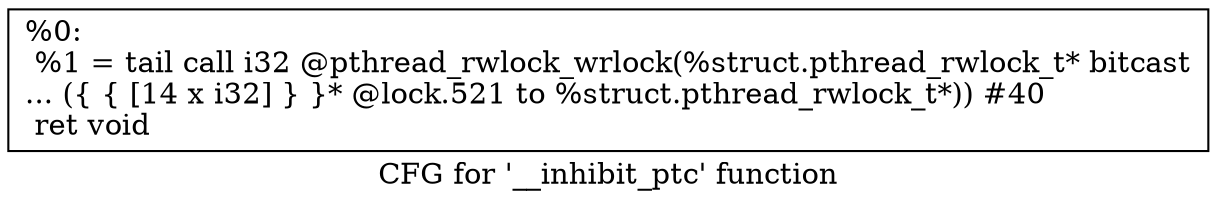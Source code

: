 digraph "CFG for '__inhibit_ptc' function" {
	label="CFG for '__inhibit_ptc' function";

	Node0x1de8f50 [shape=record,label="{%0:\l  %1 = tail call i32 @pthread_rwlock_wrlock(%struct.pthread_rwlock_t* bitcast\l... (\{ \{ [14 x i32] \} \}* @lock.521 to %struct.pthread_rwlock_t*)) #40\l  ret void\l}"];
}
